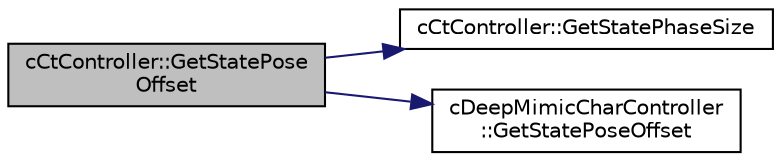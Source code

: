 digraph "cCtController::GetStatePoseOffset"
{
 // LATEX_PDF_SIZE
  edge [fontname="Helvetica",fontsize="10",labelfontname="Helvetica",labelfontsize="10"];
  node [fontname="Helvetica",fontsize="10",shape=record];
  rankdir="LR";
  Node1 [label="cCtController::GetStatePose\lOffset",height=0.2,width=0.4,color="black", fillcolor="grey75", style="filled", fontcolor="black",tooltip=" "];
  Node1 -> Node2 [color="midnightblue",fontsize="10",style="solid",fontname="Helvetica"];
  Node2 [label="cCtController::GetStatePhaseSize",height=0.2,width=0.4,color="black", fillcolor="white", style="filled",URL="$classc_ct_controller.html#af0b04a91b65d078e9e49cd37e2f9e627",tooltip=" "];
  Node1 -> Node3 [color="midnightblue",fontsize="10",style="solid",fontname="Helvetica"];
  Node3 [label="cDeepMimicCharController\l::GetStatePoseOffset",height=0.2,width=0.4,color="black", fillcolor="white", style="filled",URL="$classc_deep_mimic_char_controller.html#a6bd825c14cc33a89e58a309f146775a3",tooltip=" "];
}
